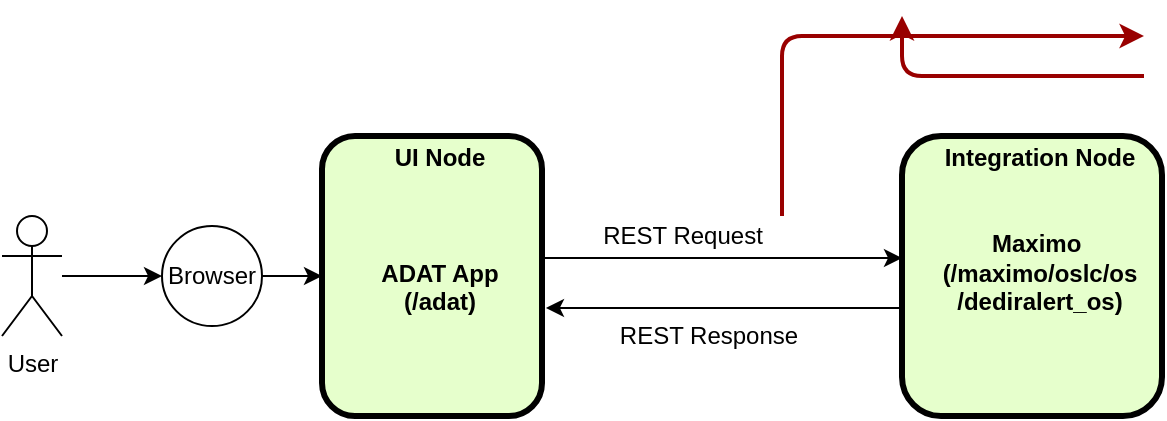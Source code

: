 <mxfile version="14.4.3" type="github">
  <diagram name="Page-1" id="c7558073-3199-34d8-9f00-42111426c3f3">
    <mxGraphModel dx="1422" dy="804" grid="0" gridSize="10" guides="1" tooltips="1" connect="1" arrows="1" fold="1" page="1" pageScale="1" pageWidth="826" pageHeight="1169" background="#ffffff" math="0" shadow="0">
      <root>
        <mxCell id="0" />
        <mxCell id="1" parent="0" />
        <mxCell id="zhytNqG5bzLgJzE62omS-111" style="edgeStyle=orthogonalEdgeStyle;rounded=0;orthogonalLoop=1;jettySize=auto;html=1;exitX=0;exitY=0.614;exitDx=0;exitDy=0;entryX=1.018;entryY=0.614;entryDx=0;entryDy=0;entryPerimeter=0;exitPerimeter=0;" edge="1" parent="1" source="9" target="10">
          <mxGeometry relative="1" as="geometry" />
        </mxCell>
        <mxCell id="9" value="&lt;p style=&quot;margin: 0px ; margin-top: 4px ; text-align: center ; text-decoration: underline&quot;&gt;&lt;/p&gt;&lt;p style=&quot;margin: 0px ; margin-left: 8px&quot;&gt;Integration Node&lt;/p&gt;&lt;p style=&quot;margin: 0px ; margin-left: 8px&quot;&gt;&lt;br&gt;&lt;/p&gt;&lt;p style=&quot;margin: 0px ; margin-left: 8px&quot;&gt;&lt;br&gt;&lt;/p&gt;&lt;p style=&quot;margin: 0px ; margin-left: 8px&quot;&gt;&lt;span&gt;Maximo&amp;nbsp;&lt;/span&gt;&lt;br&gt;&lt;/p&gt;&lt;p style=&quot;margin: 0px ; margin-left: 8px&quot;&gt;&lt;span&gt;(/maximo/oslc/os&lt;/span&gt;&lt;br&gt;&lt;/p&gt;&lt;p style=&quot;margin: 0px ; margin-left: 8px&quot;&gt;/dediralert_os)&lt;/p&gt;" style="verticalAlign=middle;align=center;overflow=fill;fontSize=12;fontFamily=Helvetica;html=1;rounded=1;fontStyle=1;strokeWidth=3;fillColor=#E6FFCC" parent="1" vertex="1">
          <mxGeometry x="560" y="460" width="130" height="140" as="geometry" />
        </mxCell>
        <mxCell id="zhytNqG5bzLgJzE62omS-119" style="edgeStyle=orthogonalEdgeStyle;rounded=0;orthogonalLoop=1;jettySize=auto;html=1;" edge="1" parent="1">
          <mxGeometry relative="1" as="geometry">
            <mxPoint x="380" y="521" as="sourcePoint" />
            <mxPoint x="560" y="521" as="targetPoint" />
          </mxGeometry>
        </mxCell>
        <mxCell id="10" value="&lt;p style=&quot;margin: 0px ; margin-top: 4px ; text-align: center ; text-decoration: underline&quot;&gt;&lt;/p&gt;&lt;p style=&quot;margin: 0px ; margin-left: 8px&quot;&gt;UI Node&lt;/p&gt;&lt;p style=&quot;margin: 0px ; margin-left: 8px&quot;&gt;&lt;br&gt;&lt;/p&gt;&lt;p style=&quot;margin: 0px ; margin-left: 8px&quot;&gt;&lt;br&gt;&lt;/p&gt;&lt;p style=&quot;margin: 0px ; margin-left: 8px&quot;&gt;&lt;br&gt;&lt;/p&gt;&lt;p style=&quot;margin: 0px ; margin-left: 8px&quot;&gt;ADAT App&lt;/p&gt;&lt;p style=&quot;margin: 0px ; margin-left: 8px&quot;&gt;&lt;span&gt;(/adat)&lt;/span&gt;&lt;br&gt;&lt;/p&gt;&lt;p style=&quot;margin: 0px ; margin-left: 8px&quot;&gt;&lt;br&gt;&lt;/p&gt;&lt;p style=&quot;margin: 0px ; margin-left: 8px&quot;&gt;&lt;br&gt;&lt;/p&gt;" style="verticalAlign=middle;align=center;overflow=fill;fontSize=12;fontFamily=Helvetica;html=1;rounded=1;fontStyle=1;strokeWidth=3;fillColor=#E6FFCC" parent="1" vertex="1">
          <mxGeometry x="270" y="460" width="110" height="140" as="geometry" />
        </mxCell>
        <mxCell id="72" value="" style="edgeStyle=elbowEdgeStyle;elbow=vertical;strokeColor=#990000;strokeWidth=2" parent="1" source="5" edge="1">
          <mxGeometry width="100" height="100" relative="1" as="geometry">
            <mxPoint x="500" y="500" as="sourcePoint" />
            <mxPoint x="681" y="410" as="targetPoint" />
            <Array as="points">
              <mxPoint x="650" y="410" />
            </Array>
          </mxGeometry>
        </mxCell>
        <mxCell id="73" value="" style="edgeStyle=elbowEdgeStyle;elbow=vertical;strokeColor=#990000;strokeWidth=2" parent="1" target="5" edge="1">
          <mxGeometry width="100" height="100" relative="1" as="geometry">
            <mxPoint x="681" y="430" as="sourcePoint" />
            <mxPoint x="560" y="400" as="targetPoint" />
            <Array as="points">
              <mxPoint x="650" y="430" />
            </Array>
          </mxGeometry>
        </mxCell>
        <mxCell id="zhytNqG5bzLgJzE62omS-106" style="edgeStyle=orthogonalEdgeStyle;rounded=0;orthogonalLoop=1;jettySize=auto;html=1;" edge="1" parent="1" source="zhytNqG5bzLgJzE62omS-114" target="10">
          <mxGeometry relative="1" as="geometry" />
        </mxCell>
        <mxCell id="zhytNqG5bzLgJzE62omS-105" value="User" style="shape=umlActor;verticalLabelPosition=bottom;verticalAlign=top;html=1;outlineConnect=0;" vertex="1" parent="1">
          <mxGeometry x="110" y="500" width="30" height="60" as="geometry" />
        </mxCell>
        <mxCell id="zhytNqG5bzLgJzE62omS-112" value="REST Request" style="text;html=1;align=center;verticalAlign=middle;resizable=0;points=[];autosize=1;" vertex="1" parent="1">
          <mxGeometry x="400" y="500" width="100" height="20" as="geometry" />
        </mxCell>
        <mxCell id="zhytNqG5bzLgJzE62omS-113" value="REST Response" style="text;html=1;align=center;verticalAlign=middle;resizable=0;points=[];autosize=1;" vertex="1" parent="1">
          <mxGeometry x="413" y="550" width="100" height="20" as="geometry" />
        </mxCell>
        <mxCell id="zhytNqG5bzLgJzE62omS-114" value="Browser" style="ellipse;whiteSpace=wrap;html=1;aspect=fixed;" vertex="1" parent="1">
          <mxGeometry x="190" y="505" width="50" height="50" as="geometry" />
        </mxCell>
        <mxCell id="zhytNqG5bzLgJzE62omS-115" style="edgeStyle=orthogonalEdgeStyle;rounded=0;orthogonalLoop=1;jettySize=auto;html=1;" edge="1" parent="1" source="zhytNqG5bzLgJzE62omS-105" target="zhytNqG5bzLgJzE62omS-114">
          <mxGeometry relative="1" as="geometry">
            <mxPoint x="80" y="530" as="sourcePoint" />
            <mxPoint x="270" y="530" as="targetPoint" />
          </mxGeometry>
        </mxCell>
      </root>
    </mxGraphModel>
  </diagram>
</mxfile>
